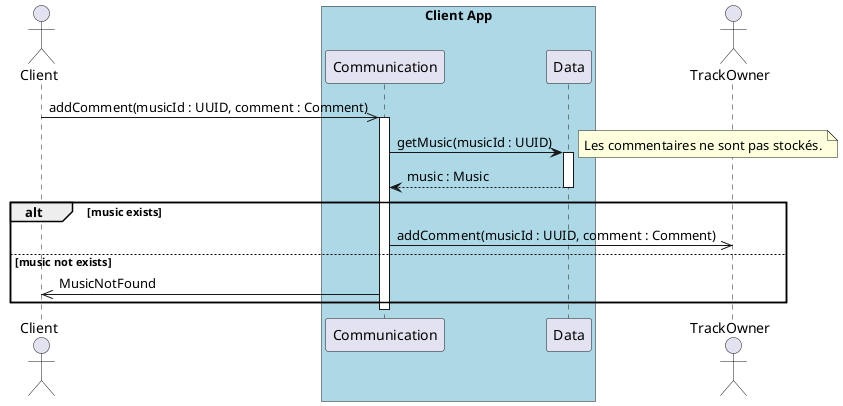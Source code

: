 @startuml 4.2. User add a comment to a music (server)

actor Client as client

box "Client App" #LightBlue
    participant Communication as com
    participant Data as data
end box

actor TrackOwner as owner

client ->> com : addComment(musicId : UUID, comment : Comment)

activate com

com -> data++ : getMusic(musicId : UUID)
note right : Les commentaires ne sont pas stockés.
return music : Music

alt music exists
    com ->> owner : addComment(musicId : UUID, comment : Comment)
else music not exists
    com ->> client : MusicNotFound
end

deactivate com

@enduml